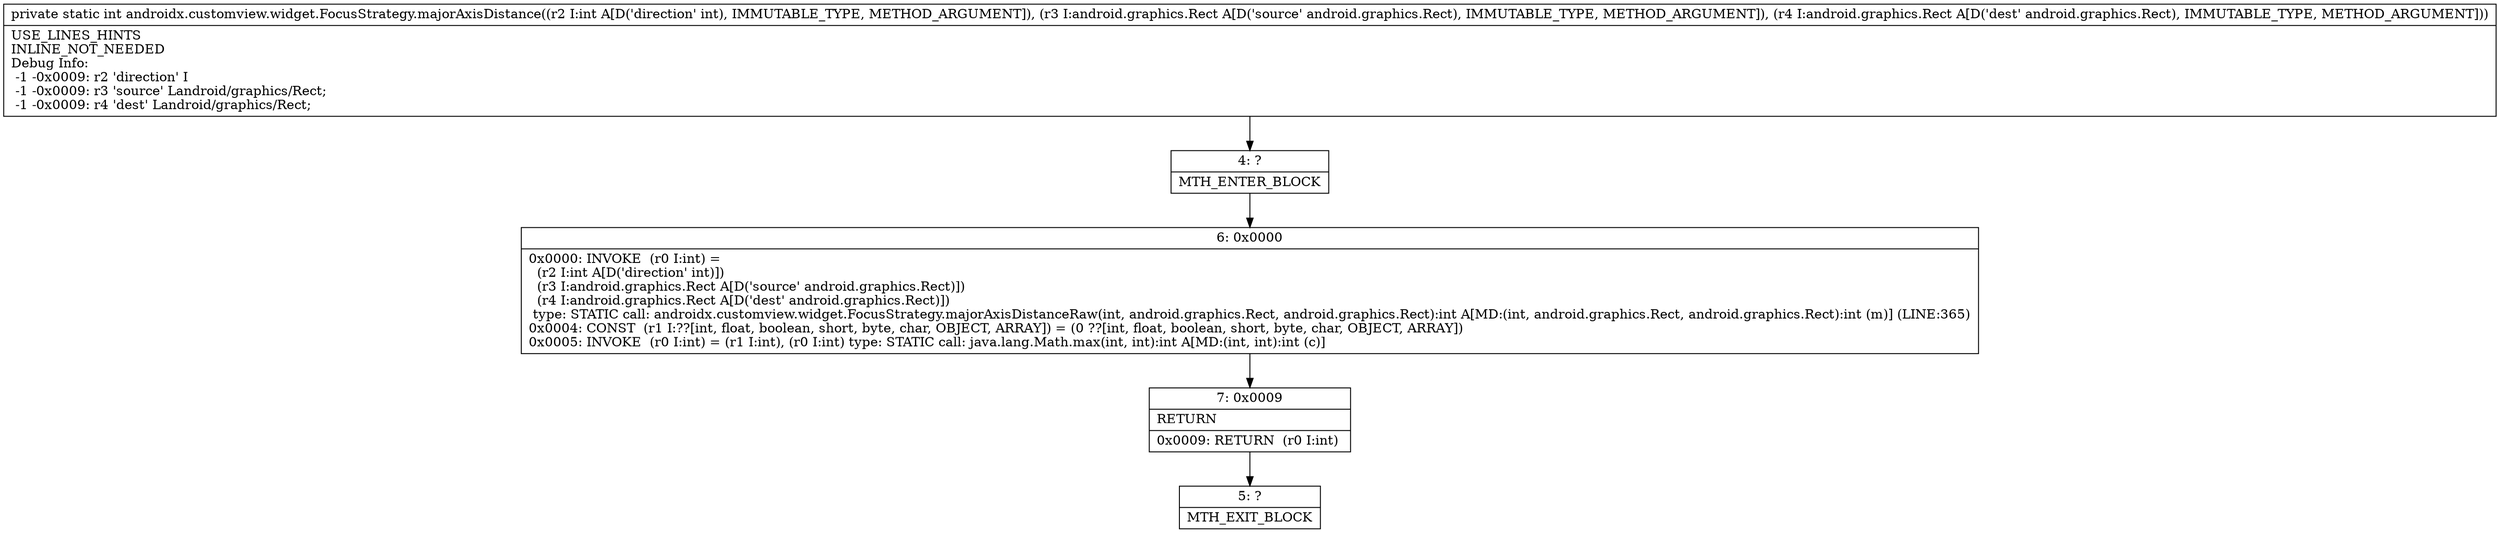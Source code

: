 digraph "CFG forandroidx.customview.widget.FocusStrategy.majorAxisDistance(ILandroid\/graphics\/Rect;Landroid\/graphics\/Rect;)I" {
Node_4 [shape=record,label="{4\:\ ?|MTH_ENTER_BLOCK\l}"];
Node_6 [shape=record,label="{6\:\ 0x0000|0x0000: INVOKE  (r0 I:int) = \l  (r2 I:int A[D('direction' int)])\l  (r3 I:android.graphics.Rect A[D('source' android.graphics.Rect)])\l  (r4 I:android.graphics.Rect A[D('dest' android.graphics.Rect)])\l type: STATIC call: androidx.customview.widget.FocusStrategy.majorAxisDistanceRaw(int, android.graphics.Rect, android.graphics.Rect):int A[MD:(int, android.graphics.Rect, android.graphics.Rect):int (m)] (LINE:365)\l0x0004: CONST  (r1 I:??[int, float, boolean, short, byte, char, OBJECT, ARRAY]) = (0 ??[int, float, boolean, short, byte, char, OBJECT, ARRAY]) \l0x0005: INVOKE  (r0 I:int) = (r1 I:int), (r0 I:int) type: STATIC call: java.lang.Math.max(int, int):int A[MD:(int, int):int (c)]\l}"];
Node_7 [shape=record,label="{7\:\ 0x0009|RETURN\l|0x0009: RETURN  (r0 I:int) \l}"];
Node_5 [shape=record,label="{5\:\ ?|MTH_EXIT_BLOCK\l}"];
MethodNode[shape=record,label="{private static int androidx.customview.widget.FocusStrategy.majorAxisDistance((r2 I:int A[D('direction' int), IMMUTABLE_TYPE, METHOD_ARGUMENT]), (r3 I:android.graphics.Rect A[D('source' android.graphics.Rect), IMMUTABLE_TYPE, METHOD_ARGUMENT]), (r4 I:android.graphics.Rect A[D('dest' android.graphics.Rect), IMMUTABLE_TYPE, METHOD_ARGUMENT]))  | USE_LINES_HINTS\lINLINE_NOT_NEEDED\lDebug Info:\l  \-1 \-0x0009: r2 'direction' I\l  \-1 \-0x0009: r3 'source' Landroid\/graphics\/Rect;\l  \-1 \-0x0009: r4 'dest' Landroid\/graphics\/Rect;\l}"];
MethodNode -> Node_4;Node_4 -> Node_6;
Node_6 -> Node_7;
Node_7 -> Node_5;
}

